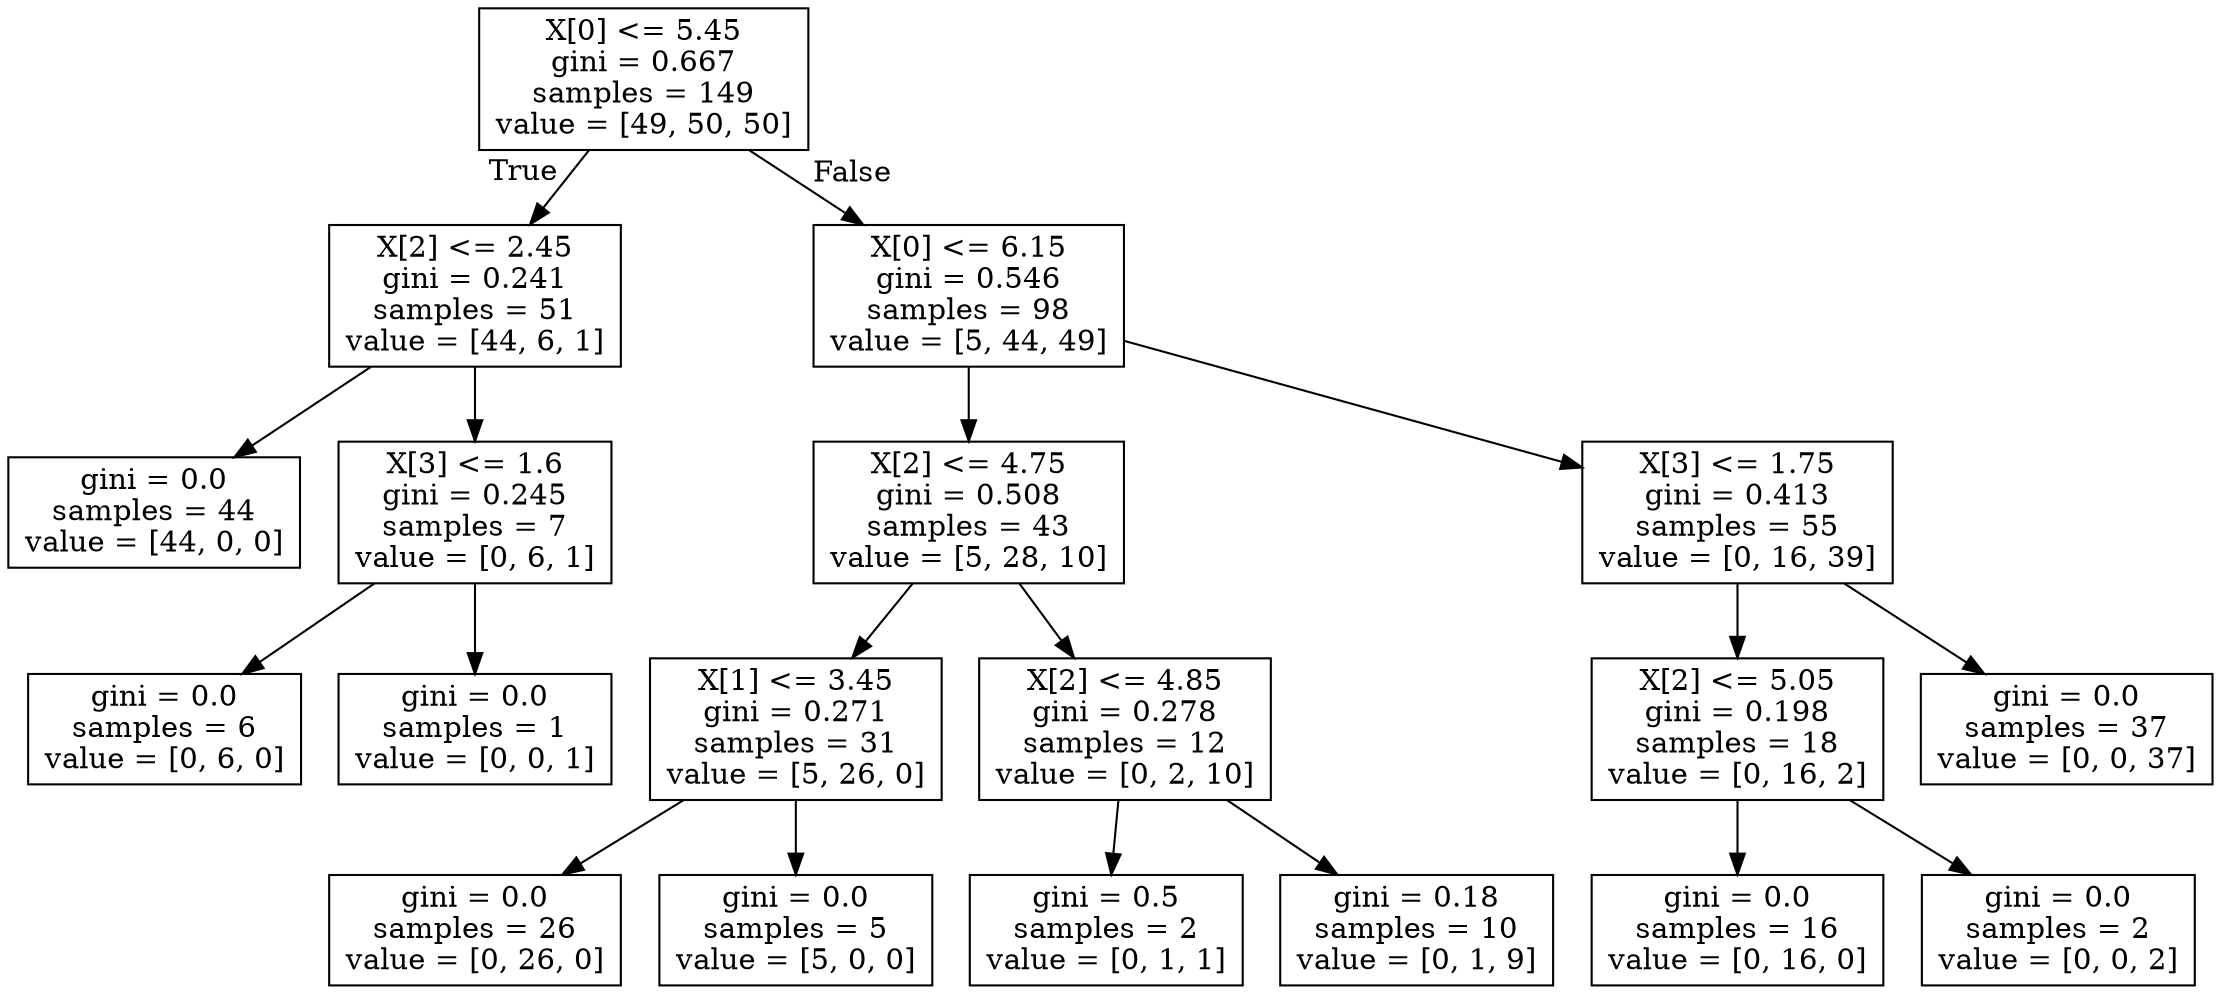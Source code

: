 digraph Tree {
node [shape=box] ;
0 [label="X[0] <= 5.45\ngini = 0.667\nsamples = 149\nvalue = [49, 50, 50]"] ;
1 [label="X[2] <= 2.45\ngini = 0.241\nsamples = 51\nvalue = [44, 6, 1]"] ;
0 -> 1 [labeldistance=2.5, labelangle=45, headlabel="True"] ;
2 [label="gini = 0.0\nsamples = 44\nvalue = [44, 0, 0]"] ;
1 -> 2 ;
3 [label="X[3] <= 1.6\ngini = 0.245\nsamples = 7\nvalue = [0, 6, 1]"] ;
1 -> 3 ;
4 [label="gini = 0.0\nsamples = 6\nvalue = [0, 6, 0]"] ;
3 -> 4 ;
5 [label="gini = 0.0\nsamples = 1\nvalue = [0, 0, 1]"] ;
3 -> 5 ;
6 [label="X[0] <= 6.15\ngini = 0.546\nsamples = 98\nvalue = [5, 44, 49]"] ;
0 -> 6 [labeldistance=2.5, labelangle=-45, headlabel="False"] ;
7 [label="X[2] <= 4.75\ngini = 0.508\nsamples = 43\nvalue = [5, 28, 10]"] ;
6 -> 7 ;
8 [label="X[1] <= 3.45\ngini = 0.271\nsamples = 31\nvalue = [5, 26, 0]"] ;
7 -> 8 ;
9 [label="gini = 0.0\nsamples = 26\nvalue = [0, 26, 0]"] ;
8 -> 9 ;
10 [label="gini = 0.0\nsamples = 5\nvalue = [5, 0, 0]"] ;
8 -> 10 ;
11 [label="X[2] <= 4.85\ngini = 0.278\nsamples = 12\nvalue = [0, 2, 10]"] ;
7 -> 11 ;
12 [label="gini = 0.5\nsamples = 2\nvalue = [0, 1, 1]"] ;
11 -> 12 ;
13 [label="gini = 0.18\nsamples = 10\nvalue = [0, 1, 9]"] ;
11 -> 13 ;
14 [label="X[3] <= 1.75\ngini = 0.413\nsamples = 55\nvalue = [0, 16, 39]"] ;
6 -> 14 ;
15 [label="X[2] <= 5.05\ngini = 0.198\nsamples = 18\nvalue = [0, 16, 2]"] ;
14 -> 15 ;
16 [label="gini = 0.0\nsamples = 16\nvalue = [0, 16, 0]"] ;
15 -> 16 ;
17 [label="gini = 0.0\nsamples = 2\nvalue = [0, 0, 2]"] ;
15 -> 17 ;
18 [label="gini = 0.0\nsamples = 37\nvalue = [0, 0, 37]"] ;
14 -> 18 ;
}